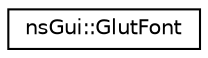 digraph "Graphical Class Hierarchy"
{
 // LATEX_PDF_SIZE
  edge [fontname="Helvetica",fontsize="10",labelfontname="Helvetica",labelfontsize="10"];
  node [fontname="Helvetica",fontsize="10",shape=record];
  rankdir="LR";
  Node0 [label="nsGui::GlutFont",height=0.2,width=0.4,color="black", fillcolor="white", style="filled",URL="$classns_gui_1_1_glut_font.html",tooltip="Classe listant toute les polices rendues disponibles par Glut, a utiliser avec Text."];
}
